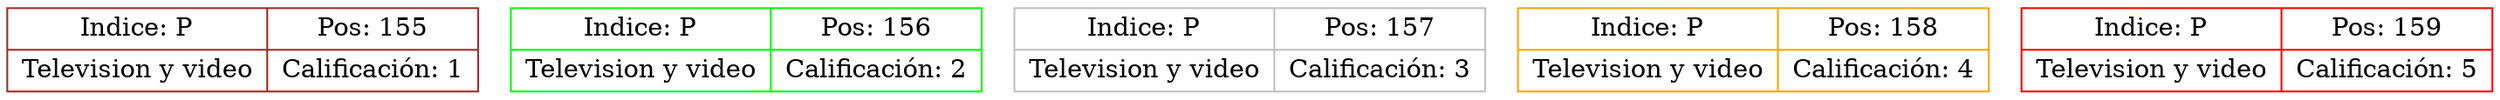 digraph Daniel31{
node[shape=record];
node155[color=brown, fillcolor=orange, label="{Indice: P|Television y video}|{Pos: 155|Calificación: 1}"];
node156[color=green, fillcolor=pink, label="{Indice: P|Television y video}|{Pos: 156|Calificación: 2}"];
node157[color=gray, fillcolor=pink, label="{Indice: P|Television y video}|{Pos: 157|Calificación: 3}"];
node158[color=orange, fillcolor=red, label="{Indice: P|Television y video}|{Pos: 158|Calificación: 4}"];
node159[color=red, fillcolor=brown, label="{Indice: P|Television y video}|{Pos: 159|Calificación: 5}"];
}